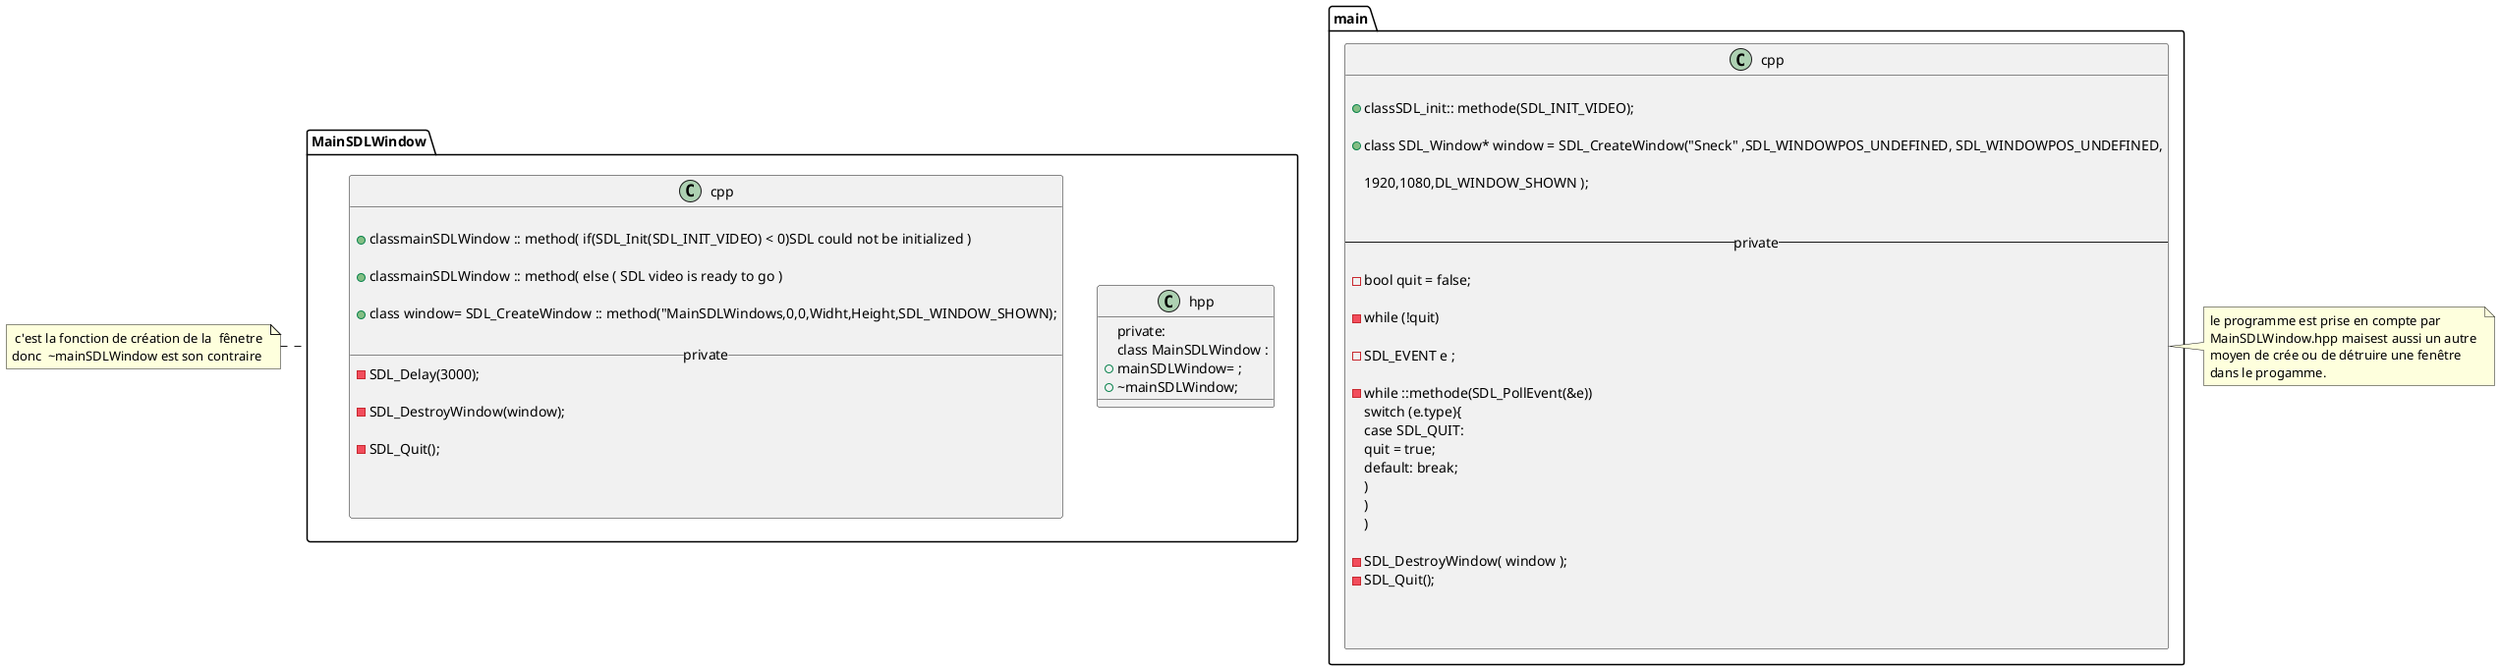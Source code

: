 @startuml
skinparam classAttributeIconSize 12

class MainSDLWindow.hpp {
private:
class MainSDLWindow :
+mainSDLWindow= ;
+~mainSDLWindow;
}

note left of MainSDLWindow
 c'est la fonction de création de la  fênetre 
donc  ~mainSDLWindow est son contraire 
end note


class MainSDLWindow.cpp {

+classmainSDLWindow :: method( if(SDL_Init(SDL_INIT_VIDEO) < 0)SDL could not be initialized )

+classmainSDLWindow :: method( else ( SDL video is ready to go )

+class window= SDL_CreateWindow :: method("MainSDLWindows,0,0,Widht,Height,SDL_WINDOW_SHOWN);

__ private __
-SDL_Delay(3000);

-SDL_DestroyWindow(window);

-SDL_Quit();



}

class main.cpp{

+classSDL_init:: methode(SDL_INIT_VIDEO);

+class SDL_Window* window = SDL_CreateWindow("Sneck" ,SDL_WINDOWPOS_UNDEFINED, SDL_WINDOWPOS_UNDEFINED,

1920,1080,DL_WINDOW_SHOWN );


--private--

-bool quit = false;

-while (!quit)

-SDL_EVENT e ;

-while ::methode(SDL_PollEvent(&e))
switch (e.type){
case SDL_QUIT:
quit = true;
default: break;
  )
 )
)

 -SDL_DestroyWindow( window );
 -SDL_Quit();



}

note right of main.cpp
le programme est prise en compte par 
MainSDLWindow.hpp maisest aussi un autre 
moyen de crée ou de détruire une fenêtre
dans le progamme.
end note

@enduml